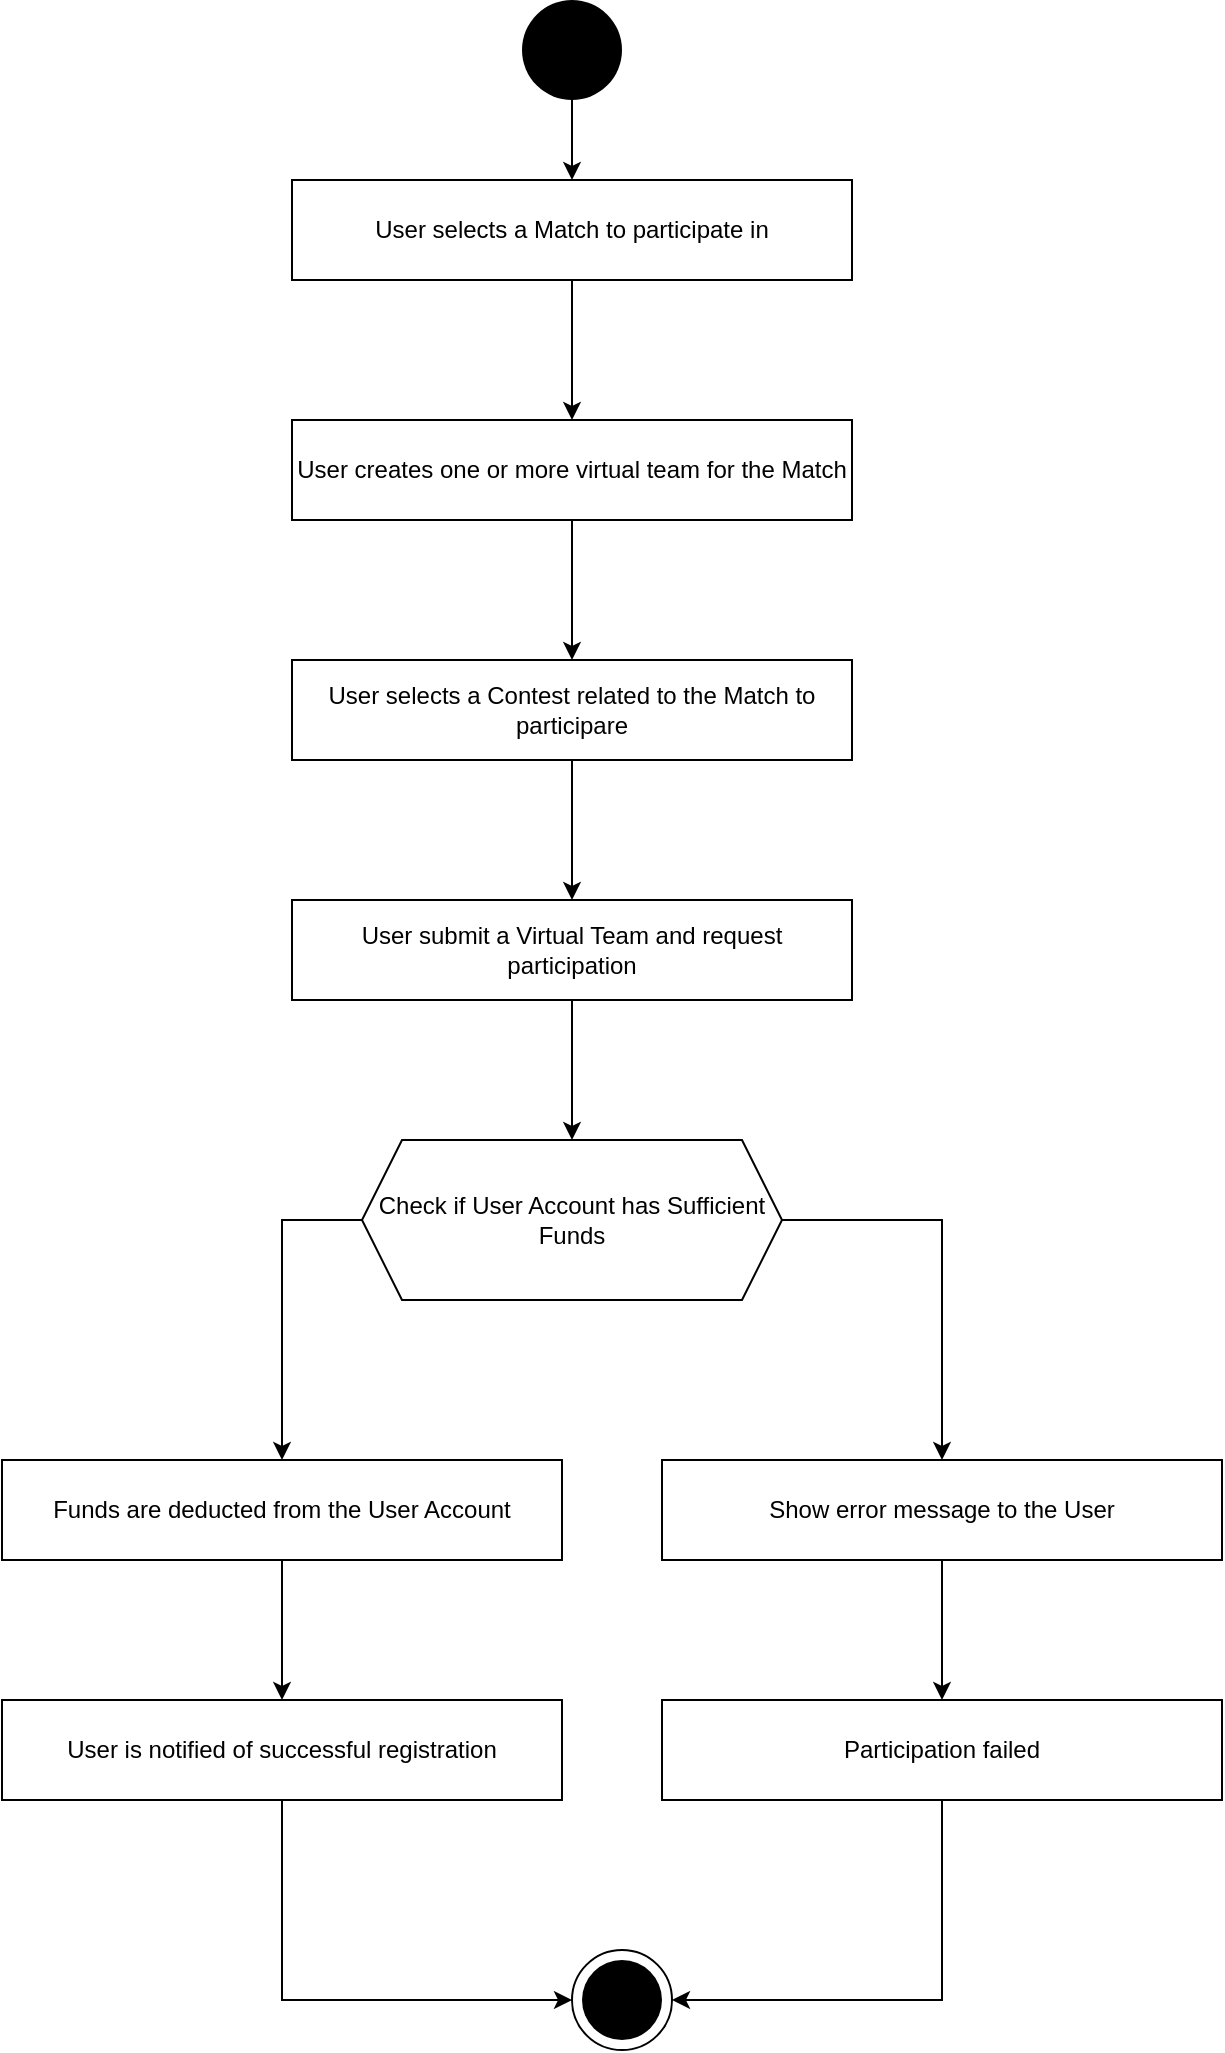 <mxfile version="26.0.2">
  <diagram name="Page-1" id="oW699OXRqu2QNU9kcvBW">
    <mxGraphModel dx="1026" dy="657" grid="1" gridSize="10" guides="1" tooltips="1" connect="1" arrows="1" fold="1" page="1" pageScale="1" pageWidth="1400" pageHeight="1700" math="0" shadow="0">
      <root>
        <mxCell id="0" />
        <mxCell id="1" parent="0" />
        <mxCell id="ZMgVWywVdw22Xnb9yl-t-20" style="edgeStyle=orthogonalEdgeStyle;rounded=0;orthogonalLoop=1;jettySize=auto;html=1;exitX=0.5;exitY=1;exitDx=0;exitDy=0;entryX=0.5;entryY=0;entryDx=0;entryDy=0;" edge="1" parent="1" source="ZMgVWywVdw22Xnb9yl-t-3" target="ZMgVWywVdw22Xnb9yl-t-4">
          <mxGeometry relative="1" as="geometry" />
        </mxCell>
        <mxCell id="ZMgVWywVdw22Xnb9yl-t-3" value="" style="ellipse;whiteSpace=wrap;html=1;aspect=fixed;strokeColor=none;fillColor=#000000;" vertex="1" parent="1">
          <mxGeometry x="560" y="40" width="50" height="50" as="geometry" />
        </mxCell>
        <mxCell id="ZMgVWywVdw22Xnb9yl-t-21" style="edgeStyle=orthogonalEdgeStyle;rounded=0;orthogonalLoop=1;jettySize=auto;html=1;exitX=0.5;exitY=1;exitDx=0;exitDy=0;entryX=0.5;entryY=0;entryDx=0;entryDy=0;" edge="1" parent="1" source="ZMgVWywVdw22Xnb9yl-t-4" target="ZMgVWywVdw22Xnb9yl-t-5">
          <mxGeometry relative="1" as="geometry" />
        </mxCell>
        <mxCell id="ZMgVWywVdw22Xnb9yl-t-4" value="User selects a Match to participate in" style="html=1;dashed=0;whiteSpace=wrap;fillColor=none;" vertex="1" parent="1">
          <mxGeometry x="445" y="130" width="280" height="50" as="geometry" />
        </mxCell>
        <mxCell id="ZMgVWywVdw22Xnb9yl-t-22" style="edgeStyle=orthogonalEdgeStyle;rounded=0;orthogonalLoop=1;jettySize=auto;html=1;exitX=0.5;exitY=1;exitDx=0;exitDy=0;entryX=0.5;entryY=0;entryDx=0;entryDy=0;" edge="1" parent="1" source="ZMgVWywVdw22Xnb9yl-t-5" target="ZMgVWywVdw22Xnb9yl-t-6">
          <mxGeometry relative="1" as="geometry" />
        </mxCell>
        <mxCell id="ZMgVWywVdw22Xnb9yl-t-5" value="User creates one or more virtual team for the Match" style="html=1;dashed=0;whiteSpace=wrap;fillColor=none;" vertex="1" parent="1">
          <mxGeometry x="445" y="250" width="280" height="50" as="geometry" />
        </mxCell>
        <mxCell id="ZMgVWywVdw22Xnb9yl-t-23" style="edgeStyle=orthogonalEdgeStyle;rounded=0;orthogonalLoop=1;jettySize=auto;html=1;entryX=0.5;entryY=0;entryDx=0;entryDy=0;" edge="1" parent="1" source="ZMgVWywVdw22Xnb9yl-t-6" target="ZMgVWywVdw22Xnb9yl-t-7">
          <mxGeometry relative="1" as="geometry" />
        </mxCell>
        <mxCell id="ZMgVWywVdw22Xnb9yl-t-6" value="User selects a Contest related to the Match to participare" style="html=1;dashed=0;whiteSpace=wrap;fillColor=none;" vertex="1" parent="1">
          <mxGeometry x="445" y="370" width="280" height="50" as="geometry" />
        </mxCell>
        <mxCell id="ZMgVWywVdw22Xnb9yl-t-24" style="edgeStyle=orthogonalEdgeStyle;rounded=0;orthogonalLoop=1;jettySize=auto;html=1;entryX=0.5;entryY=0;entryDx=0;entryDy=0;" edge="1" parent="1" source="ZMgVWywVdw22Xnb9yl-t-7" target="ZMgVWywVdw22Xnb9yl-t-12">
          <mxGeometry relative="1" as="geometry" />
        </mxCell>
        <mxCell id="ZMgVWywVdw22Xnb9yl-t-7" value="User submit a Virtual Team and request participation" style="html=1;dashed=0;whiteSpace=wrap;fillColor=none;" vertex="1" parent="1">
          <mxGeometry x="445" y="490" width="280" height="50" as="geometry" />
        </mxCell>
        <mxCell id="ZMgVWywVdw22Xnb9yl-t-25" style="edgeStyle=orthogonalEdgeStyle;rounded=0;orthogonalLoop=1;jettySize=auto;html=1;exitX=1;exitY=0.5;exitDx=0;exitDy=0;entryX=0.5;entryY=0;entryDx=0;entryDy=0;" edge="1" parent="1" source="ZMgVWywVdw22Xnb9yl-t-12" target="ZMgVWywVdw22Xnb9yl-t-15">
          <mxGeometry relative="1" as="geometry" />
        </mxCell>
        <mxCell id="ZMgVWywVdw22Xnb9yl-t-12" value="Check if User Account has Sufficient Funds" style="shape=hexagon;perimeter=hexagonPerimeter2;whiteSpace=wrap;html=1;fixedSize=1;fillColor=none;" vertex="1" parent="1">
          <mxGeometry x="480" y="610" width="210" height="80" as="geometry" />
        </mxCell>
        <mxCell id="ZMgVWywVdw22Xnb9yl-t-27" style="edgeStyle=orthogonalEdgeStyle;rounded=0;orthogonalLoop=1;jettySize=auto;html=1;" edge="1" parent="1" source="ZMgVWywVdw22Xnb9yl-t-13" target="ZMgVWywVdw22Xnb9yl-t-14">
          <mxGeometry relative="1" as="geometry" />
        </mxCell>
        <mxCell id="ZMgVWywVdw22Xnb9yl-t-13" value="Funds are deducted from the User Account" style="html=1;dashed=0;whiteSpace=wrap;fillColor=none;" vertex="1" parent="1">
          <mxGeometry x="300" y="770" width="280" height="50" as="geometry" />
        </mxCell>
        <mxCell id="ZMgVWywVdw22Xnb9yl-t-30" style="edgeStyle=orthogonalEdgeStyle;rounded=0;orthogonalLoop=1;jettySize=auto;html=1;exitX=0.5;exitY=1;exitDx=0;exitDy=0;entryX=0;entryY=0.5;entryDx=0;entryDy=0;" edge="1" parent="1" source="ZMgVWywVdw22Xnb9yl-t-14" target="ZMgVWywVdw22Xnb9yl-t-18">
          <mxGeometry relative="1" as="geometry" />
        </mxCell>
        <mxCell id="ZMgVWywVdw22Xnb9yl-t-14" value="User is notified of successful registration" style="html=1;dashed=0;whiteSpace=wrap;fillColor=none;" vertex="1" parent="1">
          <mxGeometry x="300" y="890" width="280" height="50" as="geometry" />
        </mxCell>
        <mxCell id="ZMgVWywVdw22Xnb9yl-t-28" style="edgeStyle=orthogonalEdgeStyle;rounded=0;orthogonalLoop=1;jettySize=auto;html=1;entryX=0.5;entryY=0;entryDx=0;entryDy=0;" edge="1" parent="1" source="ZMgVWywVdw22Xnb9yl-t-15" target="ZMgVWywVdw22Xnb9yl-t-16">
          <mxGeometry relative="1" as="geometry" />
        </mxCell>
        <mxCell id="ZMgVWywVdw22Xnb9yl-t-15" value="Show error message to the User" style="html=1;dashed=0;whiteSpace=wrap;fillColor=none;" vertex="1" parent="1">
          <mxGeometry x="630" y="770" width="280" height="50" as="geometry" />
        </mxCell>
        <mxCell id="ZMgVWywVdw22Xnb9yl-t-29" style="edgeStyle=orthogonalEdgeStyle;rounded=0;orthogonalLoop=1;jettySize=auto;html=1;entryX=1;entryY=0.5;entryDx=0;entryDy=0;" edge="1" parent="1" source="ZMgVWywVdw22Xnb9yl-t-16" target="ZMgVWywVdw22Xnb9yl-t-18">
          <mxGeometry relative="1" as="geometry" />
        </mxCell>
        <mxCell id="ZMgVWywVdw22Xnb9yl-t-16" value="Participation failed" style="html=1;dashed=0;whiteSpace=wrap;fillColor=none;" vertex="1" parent="1">
          <mxGeometry x="630" y="890" width="280" height="50" as="geometry" />
        </mxCell>
        <mxCell id="ZMgVWywVdw22Xnb9yl-t-26" style="edgeStyle=orthogonalEdgeStyle;rounded=0;orthogonalLoop=1;jettySize=auto;html=1;entryX=0.5;entryY=0;entryDx=0;entryDy=0;" edge="1" parent="1" source="ZMgVWywVdw22Xnb9yl-t-12" target="ZMgVWywVdw22Xnb9yl-t-13">
          <mxGeometry relative="1" as="geometry">
            <Array as="points">
              <mxPoint x="440" y="650" />
            </Array>
          </mxGeometry>
        </mxCell>
        <mxCell id="ZMgVWywVdw22Xnb9yl-t-32" value="" style="group" vertex="1" connectable="0" parent="1">
          <mxGeometry x="585" y="1015" width="50" height="50" as="geometry" />
        </mxCell>
        <mxCell id="ZMgVWywVdw22Xnb9yl-t-17" value="" style="ellipse;whiteSpace=wrap;html=1;aspect=fixed;strokeColor=none;fillColor=#000000;container=0;" vertex="1" parent="ZMgVWywVdw22Xnb9yl-t-32">
          <mxGeometry x="5" y="5" width="40" height="40" as="geometry" />
        </mxCell>
        <mxCell id="ZMgVWywVdw22Xnb9yl-t-18" value="" style="ellipse;whiteSpace=wrap;html=1;aspect=fixed;strokeColor=default;fillColor=none;container=0;" vertex="1" parent="ZMgVWywVdw22Xnb9yl-t-32">
          <mxGeometry width="50" height="50" as="geometry" />
        </mxCell>
      </root>
    </mxGraphModel>
  </diagram>
</mxfile>

